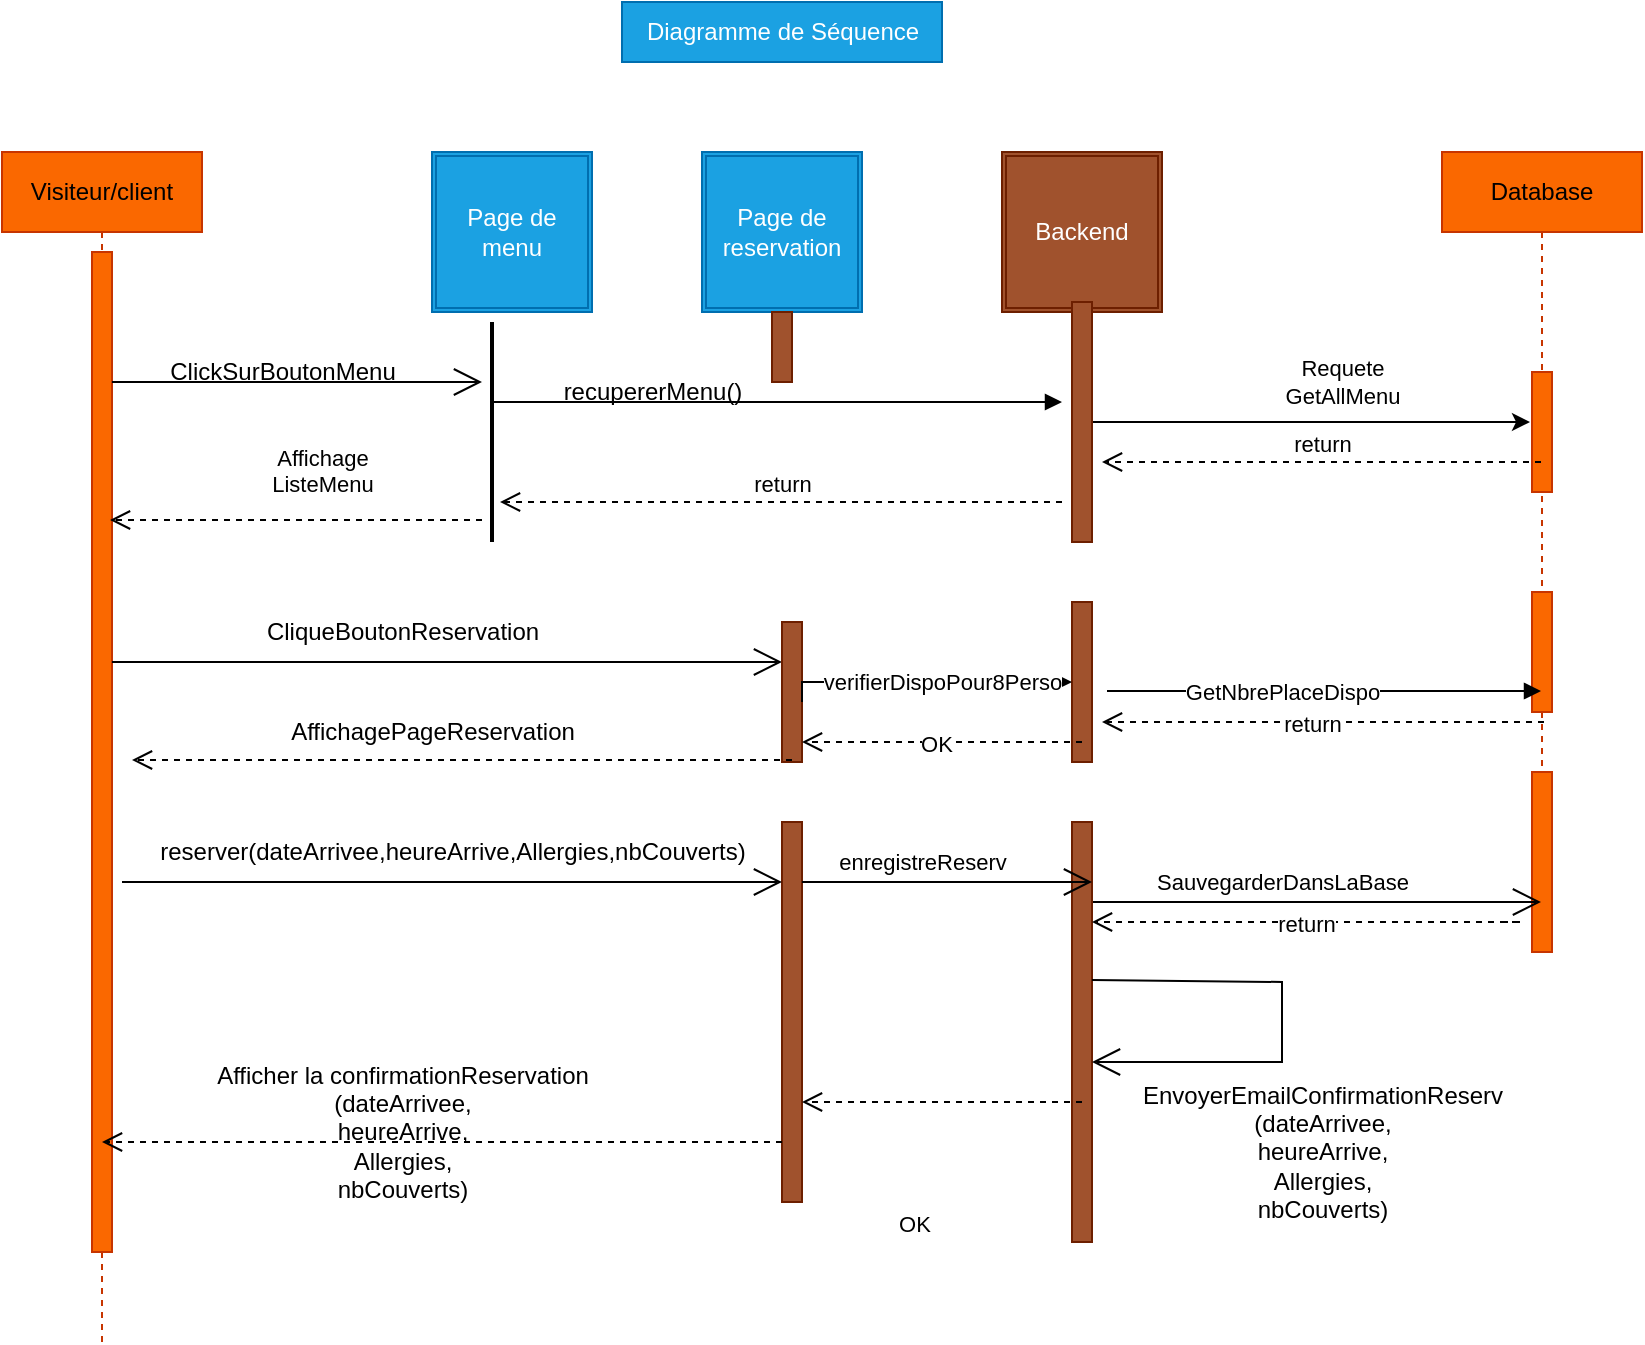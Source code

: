<mxfile version="21.3.2" type="device">
  <diagram name="Page-1" id="2YBvvXClWsGukQMizWep">
    <mxGraphModel dx="1942" dy="1544" grid="1" gridSize="10" guides="1" tooltips="1" connect="1" arrows="1" fold="1" page="1" pageScale="1" pageWidth="850" pageHeight="1100" math="0" shadow="0">
      <root>
        <mxCell id="0" />
        <mxCell id="1" parent="0" />
        <mxCell id="aM9ryv3xv72pqoxQDRHE-1" value="&lt;font style=&quot;vertical-align: inherit;&quot;&gt;&lt;font style=&quot;vertical-align: inherit;&quot;&gt;&lt;font style=&quot;vertical-align: inherit;&quot;&gt;&lt;font style=&quot;vertical-align: inherit;&quot;&gt;&lt;font style=&quot;vertical-align: inherit;&quot;&gt;&lt;font style=&quot;vertical-align: inherit;&quot;&gt;Visiteur/client&lt;/font&gt;&lt;/font&gt;&lt;/font&gt;&lt;/font&gt;&lt;/font&gt;&lt;/font&gt;" style="shape=umlLifeline;perimeter=lifelinePerimeter;whiteSpace=wrap;html=1;container=0;dropTarget=0;collapsible=0;recursiveResize=0;outlineConnect=0;portConstraint=eastwest;newEdgeStyle={&quot;edgeStyle&quot;:&quot;elbowEdgeStyle&quot;,&quot;elbow&quot;:&quot;vertical&quot;,&quot;curved&quot;:0,&quot;rounded&quot;:0};labelBackgroundColor=none;rounded=0;fillColor=#fa6800;fontColor=#000000;strokeColor=#C73500;" parent="1" vertex="1">
          <mxGeometry x="-20" y="-65" width="100" height="595" as="geometry" />
        </mxCell>
        <mxCell id="aM9ryv3xv72pqoxQDRHE-4" value="" style="html=1;points=[];perimeter=orthogonalPerimeter;outlineConnect=0;targetShapes=umlLifeline;portConstraint=eastwest;newEdgeStyle={&quot;edgeStyle&quot;:&quot;elbowEdgeStyle&quot;,&quot;elbow&quot;:&quot;vertical&quot;,&quot;curved&quot;:0,&quot;rounded&quot;:0};labelBackgroundColor=none;rounded=0;fillColor=#fa6800;fontColor=#000000;strokeColor=#C73500;" parent="aM9ryv3xv72pqoxQDRHE-1" vertex="1">
          <mxGeometry x="45" y="50" width="10" height="500" as="geometry" />
        </mxCell>
        <mxCell id="aM9ryv3xv72pqoxQDRHE-5" value="Database" style="shape=umlLifeline;perimeter=lifelinePerimeter;whiteSpace=wrap;html=1;container=0;dropTarget=0;collapsible=0;recursiveResize=0;outlineConnect=0;portConstraint=eastwest;newEdgeStyle={&quot;edgeStyle&quot;:&quot;elbowEdgeStyle&quot;,&quot;elbow&quot;:&quot;vertical&quot;,&quot;curved&quot;:0,&quot;rounded&quot;:0};labelBackgroundColor=none;rounded=0;fillColor=#fa6800;fontColor=#000000;strokeColor=#C73500;" parent="1" vertex="1">
          <mxGeometry x="700" y="-65" width="100" height="400" as="geometry" />
        </mxCell>
        <mxCell id="aM9ryv3xv72pqoxQDRHE-6" value="" style="html=1;points=[];perimeter=orthogonalPerimeter;outlineConnect=0;targetShapes=umlLifeline;portConstraint=eastwest;newEdgeStyle={&quot;edgeStyle&quot;:&quot;elbowEdgeStyle&quot;,&quot;elbow&quot;:&quot;vertical&quot;,&quot;curved&quot;:0,&quot;rounded&quot;:0};labelBackgroundColor=none;rounded=0;fillColor=#fa6800;fontColor=#000000;strokeColor=#C73500;" parent="aM9ryv3xv72pqoxQDRHE-5" vertex="1">
          <mxGeometry x="45" y="220" width="10" height="60" as="geometry" />
        </mxCell>
        <mxCell id="iVOWgD5rezp4ChwQu_OG-48" value="" style="html=1;points=[];perimeter=orthogonalPerimeter;outlineConnect=0;targetShapes=umlLifeline;portConstraint=eastwest;newEdgeStyle={&quot;edgeStyle&quot;:&quot;elbowEdgeStyle&quot;,&quot;elbow&quot;:&quot;vertical&quot;,&quot;curved&quot;:0,&quot;rounded&quot;:0};labelBackgroundColor=none;rounded=0;fillColor=#fa6800;fontColor=#000000;strokeColor=#C73500;" parent="aM9ryv3xv72pqoxQDRHE-5" vertex="1">
          <mxGeometry x="45" y="310" width="10" height="90" as="geometry" />
        </mxCell>
        <mxCell id="z6xvkThoYwEPz-an7Lg0-9" value="" style="html=1;points=[];perimeter=orthogonalPerimeter;outlineConnect=0;targetShapes=umlLifeline;portConstraint=eastwest;newEdgeStyle={&quot;edgeStyle&quot;:&quot;elbowEdgeStyle&quot;,&quot;elbow&quot;:&quot;vertical&quot;,&quot;curved&quot;:0,&quot;rounded&quot;:0};labelBackgroundColor=none;rounded=0;fillColor=#fa6800;fontColor=#000000;strokeColor=#C73500;" parent="aM9ryv3xv72pqoxQDRHE-5" vertex="1">
          <mxGeometry x="45" y="110" width="10" height="60" as="geometry" />
        </mxCell>
        <mxCell id="iVOWgD5rezp4ChwQu_OG-10" value="Backend" style="shape=ext;double=1;whiteSpace=wrap;html=1;aspect=fixed;labelBackgroundColor=none;rounded=0;fillColor=#a0522d;fontColor=#ffffff;strokeColor=#6D1F00;" parent="1" vertex="1">
          <mxGeometry x="480" y="-65" width="80" height="80" as="geometry" />
        </mxCell>
        <mxCell id="iVOWgD5rezp4ChwQu_OG-11" value="ClickSurBoutonMenu" style="text;html=1;align=center;verticalAlign=middle;resizable=0;points=[];autosize=1;strokeColor=none;fillColor=none;labelBackgroundColor=none;rounded=0;" parent="1" vertex="1">
          <mxGeometry x="50" y="30" width="140" height="30" as="geometry" />
        </mxCell>
        <mxCell id="iVOWgD5rezp4ChwQu_OG-42" value="" style="endArrow=open;endFill=1;endSize=12;html=1;rounded=0;labelBackgroundColor=none;fontColor=default;" parent="1" source="aM9ryv3xv72pqoxQDRHE-4" target="z6xvkThoYwEPz-an7Lg0-44" edge="1">
          <mxGeometry width="160" relative="1" as="geometry">
            <mxPoint x="60" y="190" as="sourcePoint" />
            <mxPoint x="220" y="190" as="targetPoint" />
            <Array as="points">
              <mxPoint x="320" y="190" />
            </Array>
          </mxGeometry>
        </mxCell>
        <mxCell id="iVOWgD5rezp4ChwQu_OG-43" value="CliqueBoutonReservation" style="text;html=1;align=center;verticalAlign=middle;resizable=0;points=[];autosize=1;strokeColor=none;fillColor=none;labelBackgroundColor=none;rounded=0;" parent="1" vertex="1">
          <mxGeometry x="100" y="160" width="160" height="30" as="geometry" />
        </mxCell>
        <mxCell id="iVOWgD5rezp4ChwQu_OG-45" value="" style="endArrow=open;endFill=1;endSize=12;html=1;rounded=0;labelBackgroundColor=none;fontColor=default;" parent="1" source="iVOWgD5rezp4ChwQu_OG-52" target="aM9ryv3xv72pqoxQDRHE-5" edge="1">
          <mxGeometry width="160" relative="1" as="geometry">
            <mxPoint x="210" y="270" as="sourcePoint" />
            <mxPoint x="740" y="270" as="targetPoint" />
            <Array as="points">
              <mxPoint x="570" y="310" />
            </Array>
          </mxGeometry>
        </mxCell>
        <mxCell id="iVOWgD5rezp4ChwQu_OG-46" value="AffichagePageReservation" style="text;html=1;align=center;verticalAlign=middle;resizable=0;points=[];autosize=1;strokeColor=none;fillColor=none;labelBackgroundColor=none;rounded=0;" parent="1" vertex="1">
          <mxGeometry x="110" y="210" width="170" height="30" as="geometry" />
        </mxCell>
        <mxCell id="iVOWgD5rezp4ChwQu_OG-52" value="" style="html=1;points=[];perimeter=orthogonalPerimeter;outlineConnect=0;targetShapes=umlLifeline;portConstraint=eastwest;newEdgeStyle={&quot;edgeStyle&quot;:&quot;elbowEdgeStyle&quot;,&quot;elbow&quot;:&quot;vertical&quot;,&quot;curved&quot;:0,&quot;rounded&quot;:0};labelBackgroundColor=none;rounded=0;fillColor=#a0522d;fontColor=#ffffff;strokeColor=#6D1F00;" parent="1" vertex="1">
          <mxGeometry x="515" y="270" width="10" height="210" as="geometry" />
        </mxCell>
        <mxCell id="iVOWgD5rezp4ChwQu_OG-68" value="reserver(dateArrivee,heureArrive,Allergies,nbCouverts)" style="text;html=1;align=center;verticalAlign=middle;resizable=0;points=[];autosize=1;strokeColor=none;fillColor=none;labelBackgroundColor=none;rounded=0;" parent="1" vertex="1">
          <mxGeometry x="45" y="270" width="320" height="30" as="geometry" />
        </mxCell>
        <mxCell id="z6xvkThoYwEPz-an7Lg0-2" value="Page de menu" style="shape=ext;double=1;whiteSpace=wrap;html=1;aspect=fixed;labelBackgroundColor=none;rounded=0;fillColor=#1ba1e2;fontColor=#ffffff;strokeColor=#006EAF;" parent="1" vertex="1">
          <mxGeometry x="195" y="-65" width="80" height="80" as="geometry" />
        </mxCell>
        <mxCell id="z6xvkThoYwEPz-an7Lg0-3" value="" style="line;strokeWidth=2;direction=south;html=1;labelBackgroundColor=none;rounded=0;" parent="1" vertex="1">
          <mxGeometry x="220" y="20" width="10" height="110" as="geometry" />
        </mxCell>
        <mxCell id="z6xvkThoYwEPz-an7Lg0-6" value="" style="endArrow=open;endFill=1;endSize=12;html=1;rounded=0;labelBackgroundColor=none;fontColor=default;" parent="1" edge="1">
          <mxGeometry width="160" relative="1" as="geometry">
            <mxPoint x="35" y="50" as="sourcePoint" />
            <mxPoint x="220" y="50" as="targetPoint" />
          </mxGeometry>
        </mxCell>
        <mxCell id="z6xvkThoYwEPz-an7Lg0-16" value="" style="endArrow=classic;html=1;rounded=0;" parent="1" edge="1">
          <mxGeometry relative="1" as="geometry">
            <mxPoint x="524" y="70" as="sourcePoint" />
            <mxPoint x="744" y="70" as="targetPoint" />
            <Array as="points">
              <mxPoint x="719" y="70" />
            </Array>
          </mxGeometry>
        </mxCell>
        <mxCell id="z6xvkThoYwEPz-an7Lg0-29" value="Requete&lt;br&gt;GetAllMenu" style="edgeLabel;html=1;align=center;verticalAlign=middle;resizable=0;points=[];" parent="z6xvkThoYwEPz-an7Lg0-16" vertex="1" connectable="0">
          <mxGeometry x="0.109" y="12" relative="1" as="geometry">
            <mxPoint x="4" y="-8" as="offset" />
          </mxGeometry>
        </mxCell>
        <mxCell id="z6xvkThoYwEPz-an7Lg0-21" value="Page de reservation" style="shape=ext;double=1;whiteSpace=wrap;html=1;aspect=fixed;labelBackgroundColor=none;rounded=0;fillColor=#1ba1e2;fontColor=#ffffff;strokeColor=#006EAF;" parent="1" vertex="1">
          <mxGeometry x="330" y="-65" width="80" height="80" as="geometry" />
        </mxCell>
        <mxCell id="z6xvkThoYwEPz-an7Lg0-24" value="" style="html=1;points=[];perimeter=orthogonalPerimeter;outlineConnect=0;targetShapes=umlLifeline;portConstraint=eastwest;newEdgeStyle={&quot;edgeStyle&quot;:&quot;elbowEdgeStyle&quot;,&quot;elbow&quot;:&quot;vertical&quot;,&quot;curved&quot;:0,&quot;rounded&quot;:0};labelBackgroundColor=none;rounded=0;fillColor=#a0522d;fontColor=#ffffff;strokeColor=#6D1F00;" parent="1" vertex="1">
          <mxGeometry x="515" y="10" width="10" height="120" as="geometry" />
        </mxCell>
        <mxCell id="z6xvkThoYwEPz-an7Lg0-25" value="recupererMenu()&lt;br&gt;" style="text;html=1;align=center;verticalAlign=middle;resizable=0;points=[];autosize=1;strokeColor=none;fillColor=none;labelBackgroundColor=none;rounded=0;" parent="1" vertex="1">
          <mxGeometry x="250" y="40" width="110" height="30" as="geometry" />
        </mxCell>
        <mxCell id="z6xvkThoYwEPz-an7Lg0-30" value="" style="html=1;points=[];perimeter=orthogonalPerimeter;outlineConnect=0;targetShapes=umlLifeline;portConstraint=eastwest;newEdgeStyle={&quot;edgeStyle&quot;:&quot;elbowEdgeStyle&quot;,&quot;elbow&quot;:&quot;vertical&quot;,&quot;curved&quot;:0,&quot;rounded&quot;:0};labelBackgroundColor=none;rounded=0;fillColor=#a0522d;fontColor=#ffffff;strokeColor=#6D1F00;" parent="1" vertex="1">
          <mxGeometry x="365" y="15" width="10" height="35" as="geometry" />
        </mxCell>
        <mxCell id="z6xvkThoYwEPz-an7Lg0-33" value="return" style="html=1;verticalAlign=bottom;endArrow=open;dashed=1;endSize=8;edgeStyle=elbowEdgeStyle;elbow=vertical;curved=0;rounded=0;entryX=1.5;entryY=0.667;entryDx=0;entryDy=0;entryPerimeter=0;" parent="1" source="aM9ryv3xv72pqoxQDRHE-5" target="z6xvkThoYwEPz-an7Lg0-24" edge="1">
          <mxGeometry relative="1" as="geometry">
            <mxPoint x="670" y="90" as="sourcePoint" />
            <mxPoint x="590" y="90" as="targetPoint" />
          </mxGeometry>
        </mxCell>
        <mxCell id="z6xvkThoYwEPz-an7Lg0-38" value="return" style="html=1;verticalAlign=bottom;endArrow=open;dashed=1;endSize=8;edgeStyle=elbowEdgeStyle;elbow=vertical;curved=0;rounded=0;entryX=0.818;entryY=0.1;entryDx=0;entryDy=0;entryPerimeter=0;" parent="1" target="z6xvkThoYwEPz-an7Lg0-3" edge="1">
          <mxGeometry relative="1" as="geometry">
            <mxPoint x="510" y="110" as="sourcePoint" />
            <mxPoint x="260" y="110" as="targetPoint" />
          </mxGeometry>
        </mxCell>
        <mxCell id="z6xvkThoYwEPz-an7Lg0-39" value="Affichage&lt;br&gt;ListeMenu" style="html=1;verticalAlign=bottom;endArrow=open;dashed=1;endSize=8;edgeStyle=elbowEdgeStyle;elbow=vertical;curved=0;rounded=0;entryX=0.818;entryY=0.1;entryDx=0;entryDy=0;entryPerimeter=0;" parent="1" source="z6xvkThoYwEPz-an7Lg0-3" edge="1">
          <mxGeometry x="-0.14" y="-9" relative="1" as="geometry">
            <mxPoint x="175" y="119" as="sourcePoint" />
            <mxPoint x="34" y="119" as="targetPoint" />
            <mxPoint as="offset" />
          </mxGeometry>
        </mxCell>
        <mxCell id="z6xvkThoYwEPz-an7Lg0-44" value="" style="html=1;points=[];perimeter=orthogonalPerimeter;outlineConnect=0;targetShapes=umlLifeline;portConstraint=eastwest;newEdgeStyle={&quot;edgeStyle&quot;:&quot;elbowEdgeStyle&quot;,&quot;elbow&quot;:&quot;vertical&quot;,&quot;curved&quot;:0,&quot;rounded&quot;:0};labelBackgroundColor=none;rounded=0;fillColor=#a0522d;fontColor=#ffffff;strokeColor=#6D1F00;" parent="1" vertex="1">
          <mxGeometry x="370" y="170" width="10" height="70" as="geometry" />
        </mxCell>
        <mxCell id="z6xvkThoYwEPz-an7Lg0-48" value="" style="html=1;verticalAlign=bottom;endArrow=block;edgeStyle=elbowEdgeStyle;elbow=vertical;curved=0;rounded=0;" parent="1" edge="1">
          <mxGeometry relative="1" as="geometry">
            <mxPoint x="225" y="60" as="sourcePoint" />
            <mxPoint x="510" y="60" as="targetPoint" />
            <Array as="points">
              <mxPoint x="250" y="60" />
            </Array>
          </mxGeometry>
        </mxCell>
        <mxCell id="z6xvkThoYwEPz-an7Lg0-50" value="" style="html=1;verticalAlign=bottom;endArrow=open;dashed=1;endSize=8;edgeStyle=elbowEdgeStyle;elbow=vertical;curved=0;rounded=0;labelBackgroundColor=none;fontColor=default;" parent="1" edge="1">
          <mxGeometry x="-0.012" y="130" relative="1" as="geometry">
            <mxPoint x="375" y="239" as="sourcePoint" />
            <mxPoint x="45" y="239" as="targetPoint" />
            <mxPoint as="offset" />
          </mxGeometry>
        </mxCell>
        <mxCell id="z6xvkThoYwEPz-an7Lg0-51" value="" style="html=1;points=[];perimeter=orthogonalPerimeter;outlineConnect=0;targetShapes=umlLifeline;portConstraint=eastwest;newEdgeStyle={&quot;edgeStyle&quot;:&quot;elbowEdgeStyle&quot;,&quot;elbow&quot;:&quot;vertical&quot;,&quot;curved&quot;:0,&quot;rounded&quot;:0};labelBackgroundColor=none;rounded=0;fillColor=#a0522d;fontColor=#ffffff;strokeColor=#6D1F00;" parent="1" vertex="1">
          <mxGeometry x="370" y="270" width="10" height="190" as="geometry" />
        </mxCell>
        <mxCell id="z6xvkThoYwEPz-an7Lg0-54" value="" style="endArrow=open;endFill=1;endSize=12;html=1;rounded=0;labelBackgroundColor=none;fontColor=default;" parent="1" target="z6xvkThoYwEPz-an7Lg0-51" edge="1">
          <mxGeometry width="160" relative="1" as="geometry">
            <mxPoint x="40" y="300" as="sourcePoint" />
            <mxPoint x="365" y="294.5" as="targetPoint" />
          </mxGeometry>
        </mxCell>
        <mxCell id="z6xvkThoYwEPz-an7Lg0-57" value="" style="html=1;points=[];perimeter=orthogonalPerimeter;outlineConnect=0;targetShapes=umlLifeline;portConstraint=eastwest;newEdgeStyle={&quot;edgeStyle&quot;:&quot;elbowEdgeStyle&quot;,&quot;elbow&quot;:&quot;vertical&quot;,&quot;curved&quot;:0,&quot;rounded&quot;:0};labelBackgroundColor=none;rounded=0;fillColor=#a0522d;fontColor=#ffffff;strokeColor=#6D1F00;" parent="1" vertex="1">
          <mxGeometry x="515" y="160" width="10" height="80" as="geometry" />
        </mxCell>
        <mxCell id="z6xvkThoYwEPz-an7Lg0-58" value="" style="html=1;verticalAlign=bottom;endArrow=block;edgeStyle=elbowEdgeStyle;elbow=vertical;curved=0;rounded=0;" parent="1" target="z6xvkThoYwEPz-an7Lg0-57" edge="1">
          <mxGeometry relative="1" as="geometry">
            <mxPoint x="380" y="210" as="sourcePoint" />
            <mxPoint x="510" y="205" as="targetPoint" />
            <Array as="points">
              <mxPoint x="390" y="200" />
            </Array>
          </mxGeometry>
        </mxCell>
        <mxCell id="z6xvkThoYwEPz-an7Lg0-59" value="SauvegarderDansLaBase" style="edgeLabel;html=1;align=center;verticalAlign=middle;resizable=0;points=[];" parent="z6xvkThoYwEPz-an7Lg0-58" vertex="1" connectable="0">
          <mxGeometry x="-0.336" y="1" relative="1" as="geometry">
            <mxPoint x="202" y="101" as="offset" />
          </mxGeometry>
        </mxCell>
        <mxCell id="z6xvkThoYwEPz-an7Lg0-60" value="" style="html=1;verticalAlign=bottom;endArrow=block;edgeStyle=elbowEdgeStyle;elbow=vertical;curved=0;rounded=0;" parent="1" target="aM9ryv3xv72pqoxQDRHE-5" edge="1">
          <mxGeometry relative="1" as="geometry">
            <mxPoint x="532.5" y="204.5" as="sourcePoint" />
            <mxPoint x="667.5" y="204.5" as="targetPoint" />
            <Array as="points" />
          </mxGeometry>
        </mxCell>
        <mxCell id="z6xvkThoYwEPz-an7Lg0-61" value="GetNbrePlaceDispo" style="edgeLabel;html=1;align=center;verticalAlign=middle;resizable=0;points=[];" parent="z6xvkThoYwEPz-an7Lg0-60" vertex="1" connectable="0">
          <mxGeometry x="-0.336" y="1" relative="1" as="geometry">
            <mxPoint x="15" y="1" as="offset" />
          </mxGeometry>
        </mxCell>
        <mxCell id="z6xvkThoYwEPz-an7Lg0-63" value="return" style="html=1;verticalAlign=bottom;endArrow=open;dashed=1;endSize=8;edgeStyle=elbowEdgeStyle;elbow=vertical;curved=0;rounded=0;" parent="1" edge="1">
          <mxGeometry x="0.048" y="10" relative="1" as="geometry">
            <mxPoint x="751" y="220" as="sourcePoint" />
            <mxPoint x="530" y="220" as="targetPoint" />
            <mxPoint as="offset" />
          </mxGeometry>
        </mxCell>
        <mxCell id="z6xvkThoYwEPz-an7Lg0-64" value="OK&lt;br&gt;" style="html=1;verticalAlign=bottom;endArrow=open;dashed=1;endSize=8;edgeStyle=elbowEdgeStyle;elbow=vertical;curved=0;rounded=0;" parent="1" edge="1">
          <mxGeometry x="0.048" y="10" relative="1" as="geometry">
            <mxPoint x="520" y="230" as="sourcePoint" />
            <mxPoint x="380" y="230" as="targetPoint" />
            <mxPoint as="offset" />
          </mxGeometry>
        </mxCell>
        <mxCell id="z6xvkThoYwEPz-an7Lg0-65" value="" style="endArrow=open;endFill=1;endSize=12;html=1;rounded=0;labelBackgroundColor=none;fontColor=default;entryX=0;entryY=0.35;entryDx=0;entryDy=0;entryPerimeter=0;" parent="1" edge="1">
          <mxGeometry width="160" relative="1" as="geometry">
            <mxPoint x="380" y="300" as="sourcePoint" />
            <mxPoint x="525" y="300" as="targetPoint" />
          </mxGeometry>
        </mxCell>
        <mxCell id="z6xvkThoYwEPz-an7Lg0-66" value="enregistreReserv&lt;br&gt;" style="edgeLabel;html=1;align=center;verticalAlign=middle;resizable=0;points=[];" parent="z6xvkThoYwEPz-an7Lg0-65" vertex="1" connectable="0">
          <mxGeometry x="-0.352" y="3" relative="1" as="geometry">
            <mxPoint x="13" y="-7" as="offset" />
          </mxGeometry>
        </mxCell>
        <mxCell id="z6xvkThoYwEPz-an7Lg0-67" value="EnvoyerEmailConfirmationReserv&lt;br&gt;(dateArrivee,&lt;br&gt;heureArrive,&lt;br&gt;Allergies,&lt;br&gt;nbCouverts)" style="text;html=1;align=center;verticalAlign=middle;resizable=0;points=[];autosize=1;strokeColor=none;fillColor=none;labelBackgroundColor=none;rounded=0;" parent="1" vertex="1">
          <mxGeometry x="540" y="390" width="200" height="90" as="geometry" />
        </mxCell>
        <mxCell id="z6xvkThoYwEPz-an7Lg0-68" value="Afficher la confirmationReservation&lt;br&gt;(dateArrivee,&lt;br&gt;heureArrive,&lt;br&gt;Allergies,&lt;br&gt;nbCouverts)" style="text;html=1;align=center;verticalAlign=middle;resizable=0;points=[];autosize=1;strokeColor=none;fillColor=none;labelBackgroundColor=none;rounded=0;" parent="1" vertex="1">
          <mxGeometry x="75" y="380" width="210" height="90" as="geometry" />
        </mxCell>
        <mxCell id="z6xvkThoYwEPz-an7Lg0-69" value="return" style="html=1;verticalAlign=bottom;endArrow=open;dashed=1;endSize=8;edgeStyle=elbowEdgeStyle;elbow=vertical;curved=0;rounded=0;" parent="1" target="iVOWgD5rezp4ChwQu_OG-52" edge="1">
          <mxGeometry x="0.048" y="10" relative="1" as="geometry">
            <mxPoint x="730" y="320" as="sourcePoint" />
            <mxPoint x="530" y="330" as="targetPoint" />
            <mxPoint as="offset" />
            <Array as="points">
              <mxPoint x="740" y="320" />
            </Array>
          </mxGeometry>
        </mxCell>
        <mxCell id="z6xvkThoYwEPz-an7Lg0-70" value="verifierDispoPour8Perso" style="edgeLabel;html=1;align=center;verticalAlign=middle;resizable=0;points=[];" parent="1" vertex="1" connectable="0">
          <mxGeometry x="450" y="200" as="geometry" />
        </mxCell>
        <mxCell id="z6xvkThoYwEPz-an7Lg0-71" value="OK&lt;br&gt;" style="html=1;verticalAlign=bottom;endArrow=open;dashed=1;endSize=8;edgeStyle=elbowEdgeStyle;elbow=vertical;curved=0;rounded=0;" parent="1" target="z6xvkThoYwEPz-an7Lg0-51" edge="1">
          <mxGeometry x="0.197" y="70" relative="1" as="geometry">
            <mxPoint x="520" y="410" as="sourcePoint" />
            <mxPoint x="385" y="334.5" as="targetPoint" />
            <mxPoint as="offset" />
            <Array as="points">
              <mxPoint x="450" y="410" />
              <mxPoint x="450" y="340" />
            </Array>
          </mxGeometry>
        </mxCell>
        <mxCell id="z6xvkThoYwEPz-an7Lg0-72" value="" style="html=1;verticalAlign=bottom;endArrow=open;dashed=1;endSize=8;edgeStyle=elbowEdgeStyle;elbow=vertical;curved=0;rounded=0;" parent="1" source="z6xvkThoYwEPz-an7Lg0-51" target="aM9ryv3xv72pqoxQDRHE-1" edge="1">
          <mxGeometry x="0.05" y="10" relative="1" as="geometry">
            <mxPoint x="277.5" y="324.5" as="sourcePoint" />
            <mxPoint x="132.5" y="320" as="targetPoint" />
            <mxPoint as="offset" />
            <Array as="points">
              <mxPoint x="190" y="430" />
              <mxPoint x="260" y="340" />
              <mxPoint x="200" y="340" />
              <mxPoint x="350" y="320" />
              <mxPoint x="202.5" y="330" />
            </Array>
          </mxGeometry>
        </mxCell>
        <mxCell id="z6xvkThoYwEPz-an7Lg0-75" value="" style="endArrow=open;endFill=1;endSize=12;html=1;rounded=0;labelBackgroundColor=none;fontColor=default;" parent="1" target="iVOWgD5rezp4ChwQu_OG-52" edge="1">
          <mxGeometry width="160" relative="1" as="geometry">
            <mxPoint x="525" y="349" as="sourcePoint" />
            <mxPoint x="620" y="430" as="targetPoint" />
            <Array as="points">
              <mxPoint x="620" y="350" />
              <mxPoint x="620" y="390" />
            </Array>
          </mxGeometry>
        </mxCell>
        <mxCell id="jgZTdfFaVR0VCw8h875g-1" value="Diagramme de Séquence" style="text;html=1;align=center;verticalAlign=middle;resizable=0;points=[];autosize=1;strokeColor=#006EAF;fillColor=#1ba1e2;fontColor=#ffffff;" vertex="1" parent="1">
          <mxGeometry x="290" y="-140" width="160" height="30" as="geometry" />
        </mxCell>
      </root>
    </mxGraphModel>
  </diagram>
</mxfile>
